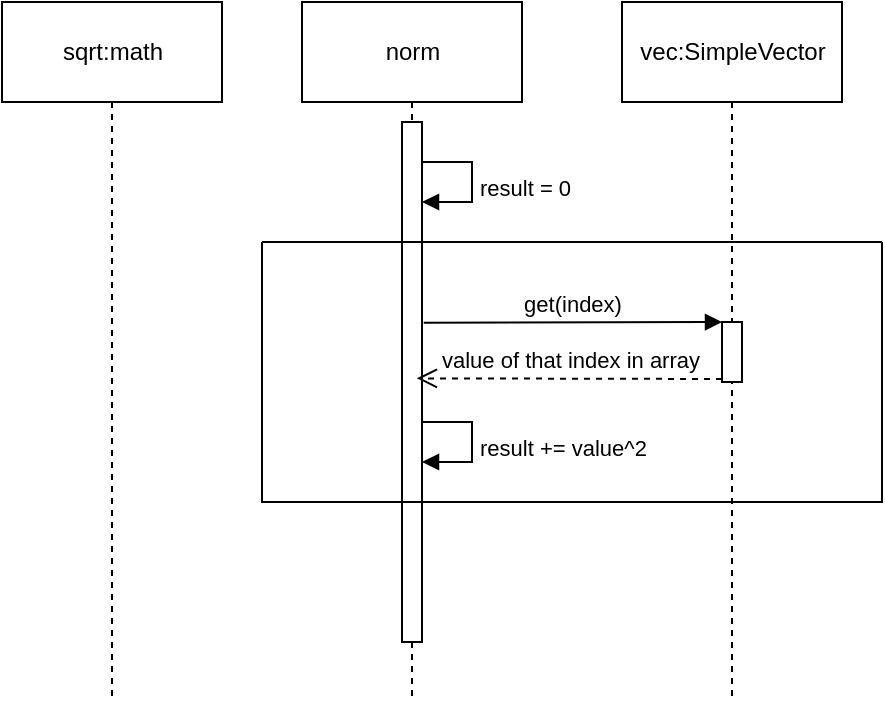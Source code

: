 <mxfile version="18.0.5" type="github">
  <diagram id="i6cKvn4bnoX8dbKY-2F6" name="Page-1">
    <mxGraphModel dx="400" dy="448" grid="1" gridSize="10" guides="1" tooltips="1" connect="1" arrows="1" fold="1" page="1" pageScale="1" pageWidth="850" pageHeight="1100" math="0" shadow="0">
      <root>
        <mxCell id="0" />
        <mxCell id="1" parent="0" />
        <mxCell id="nFbSpWiHnJXYhim9Ji4_-1" value="vec:SimpleVector" style="html=1;" vertex="1" parent="1">
          <mxGeometry x="450" y="230" width="110" height="50" as="geometry" />
        </mxCell>
        <mxCell id="nFbSpWiHnJXYhim9Ji4_-2" value="norm" style="html=1;" vertex="1" parent="1">
          <mxGeometry x="290" y="230" width="110" height="50" as="geometry" />
        </mxCell>
        <mxCell id="nFbSpWiHnJXYhim9Ji4_-3" value="" style="shape=umlLifeline;participant=umlBoundary;perimeter=lifelinePerimeter;whiteSpace=wrap;html=1;container=1;collapsible=0;recursiveResize=0;verticalAlign=top;spacingTop=36;outlineConnect=0;size=0;" vertex="1" parent="1">
          <mxGeometry x="320" y="280" width="50" height="300" as="geometry" />
        </mxCell>
        <mxCell id="nFbSpWiHnJXYhim9Ji4_-11" value="" style="html=1;points=[];perimeter=orthogonalPerimeter;" vertex="1" parent="nFbSpWiHnJXYhim9Ji4_-3">
          <mxGeometry x="20" y="10" width="10" height="260" as="geometry" />
        </mxCell>
        <mxCell id="nFbSpWiHnJXYhim9Ji4_-4" value="" style="shape=umlLifeline;participant=umlBoundary;perimeter=lifelinePerimeter;whiteSpace=wrap;html=1;container=1;collapsible=0;recursiveResize=0;verticalAlign=top;spacingTop=36;outlineConnect=0;size=0;" vertex="1" parent="1">
          <mxGeometry x="480" y="280" width="50" height="300" as="geometry" />
        </mxCell>
        <mxCell id="nFbSpWiHnJXYhim9Ji4_-5" value="sqrt:math" style="html=1;" vertex="1" parent="1">
          <mxGeometry x="140" y="230" width="110" height="50" as="geometry" />
        </mxCell>
        <mxCell id="nFbSpWiHnJXYhim9Ji4_-6" value="" style="shape=umlLifeline;participant=umlBoundary;perimeter=lifelinePerimeter;whiteSpace=wrap;html=1;container=1;collapsible=0;recursiveResize=0;verticalAlign=top;spacingTop=36;outlineConnect=0;size=0;" vertex="1" parent="1">
          <mxGeometry x="170" y="280" width="50" height="300" as="geometry" />
        </mxCell>
        <mxCell id="nFbSpWiHnJXYhim9Ji4_-8" value="" style="swimlane;startSize=0;" vertex="1" parent="1">
          <mxGeometry x="270" y="350" width="310" height="130" as="geometry">
            <mxRectangle x="110" y="370" width="50" height="40" as="alternateBounds" />
          </mxGeometry>
        </mxCell>
        <mxCell id="nFbSpWiHnJXYhim9Ji4_-13" value="result = 0" style="edgeStyle=orthogonalEdgeStyle;html=1;align=left;spacingLeft=2;endArrow=block;rounded=0;entryX=1;entryY=0;" edge="1" parent="nFbSpWiHnJXYhim9Ji4_-8">
          <mxGeometry x="0.067" relative="1" as="geometry">
            <mxPoint x="80" y="-40" as="sourcePoint" />
            <Array as="points">
              <mxPoint x="105" y="-40" />
            </Array>
            <mxPoint x="80" y="-20" as="targetPoint" />
            <mxPoint as="offset" />
          </mxGeometry>
        </mxCell>
        <mxCell id="nFbSpWiHnJXYhim9Ji4_-22" value="" style="html=1;points=[];perimeter=orthogonalPerimeter;" vertex="1" parent="nFbSpWiHnJXYhim9Ji4_-8">
          <mxGeometry x="230" y="40" width="10" height="30" as="geometry" />
        </mxCell>
        <mxCell id="nFbSpWiHnJXYhim9Ji4_-25" value="result += value^2" style="edgeStyle=orthogonalEdgeStyle;html=1;align=left;spacingLeft=2;endArrow=block;rounded=0;entryX=1;entryY=0;" edge="1" parent="nFbSpWiHnJXYhim9Ji4_-8">
          <mxGeometry x="0.067" relative="1" as="geometry">
            <mxPoint x="80" y="90" as="sourcePoint" />
            <Array as="points">
              <mxPoint x="105" y="90" />
            </Array>
            <mxPoint x="80" y="110" as="targetPoint" />
            <mxPoint as="offset" />
          </mxGeometry>
        </mxCell>
        <mxCell id="nFbSpWiHnJXYhim9Ji4_-23" value="get(index)" style="html=1;verticalAlign=bottom;endArrow=block;entryX=0;entryY=0;rounded=0;exitX=1.086;exitY=0.386;exitDx=0;exitDy=0;exitPerimeter=0;" edge="1" target="nFbSpWiHnJXYhim9Ji4_-22" parent="1" source="nFbSpWiHnJXYhim9Ji4_-11">
          <mxGeometry relative="1" as="geometry">
            <mxPoint x="425" y="390" as="sourcePoint" />
          </mxGeometry>
        </mxCell>
        <mxCell id="nFbSpWiHnJXYhim9Ji4_-24" value="value of that index in array" style="html=1;verticalAlign=bottom;endArrow=open;dashed=1;endSize=8;exitX=0;exitY=0.95;rounded=0;entryX=0.743;entryY=0.493;entryDx=0;entryDy=0;entryPerimeter=0;" edge="1" source="nFbSpWiHnJXYhim9Ji4_-22" parent="1" target="nFbSpWiHnJXYhim9Ji4_-11">
          <mxGeometry relative="1" as="geometry">
            <mxPoint x="425" y="466" as="targetPoint" />
          </mxGeometry>
        </mxCell>
      </root>
    </mxGraphModel>
  </diagram>
</mxfile>
